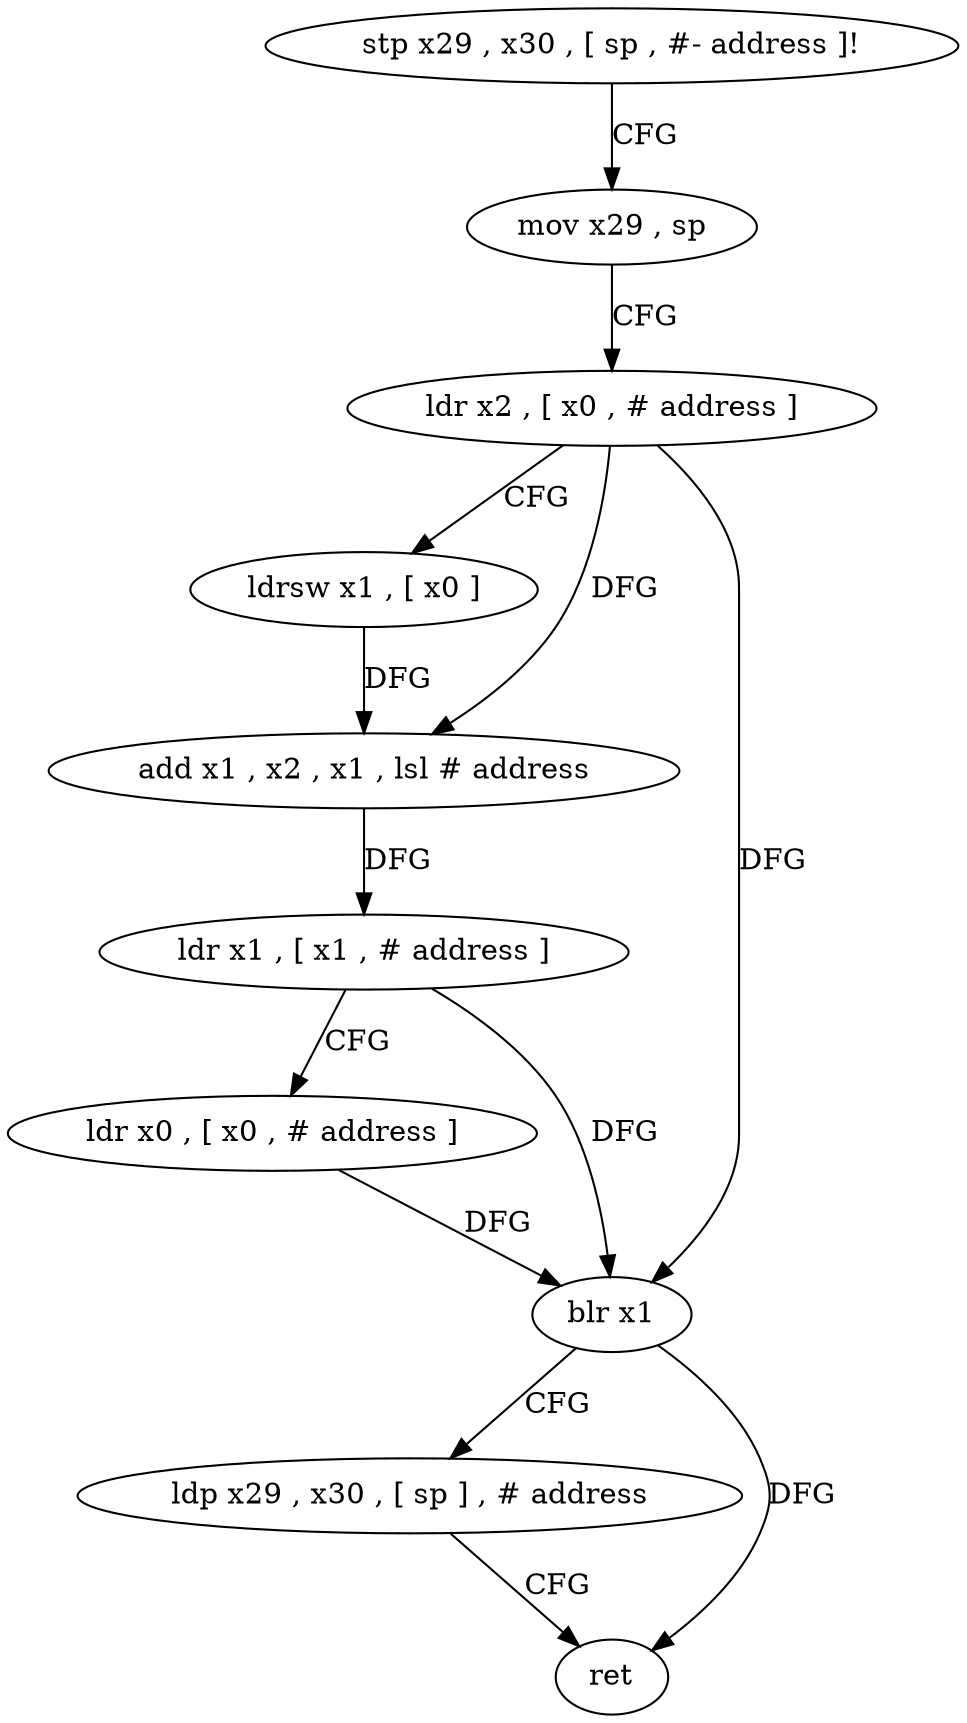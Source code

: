 digraph "func" {
"80296" [label = "stp x29 , x30 , [ sp , #- address ]!" ]
"80300" [label = "mov x29 , sp" ]
"80304" [label = "ldr x2 , [ x0 , # address ]" ]
"80308" [label = "ldrsw x1 , [ x0 ]" ]
"80312" [label = "add x1 , x2 , x1 , lsl # address" ]
"80316" [label = "ldr x1 , [ x1 , # address ]" ]
"80320" [label = "ldr x0 , [ x0 , # address ]" ]
"80324" [label = "blr x1" ]
"80328" [label = "ldp x29 , x30 , [ sp ] , # address" ]
"80332" [label = "ret" ]
"80296" -> "80300" [ label = "CFG" ]
"80300" -> "80304" [ label = "CFG" ]
"80304" -> "80308" [ label = "CFG" ]
"80304" -> "80312" [ label = "DFG" ]
"80304" -> "80324" [ label = "DFG" ]
"80308" -> "80312" [ label = "DFG" ]
"80312" -> "80316" [ label = "DFG" ]
"80316" -> "80320" [ label = "CFG" ]
"80316" -> "80324" [ label = "DFG" ]
"80320" -> "80324" [ label = "DFG" ]
"80324" -> "80328" [ label = "CFG" ]
"80324" -> "80332" [ label = "DFG" ]
"80328" -> "80332" [ label = "CFG" ]
}
